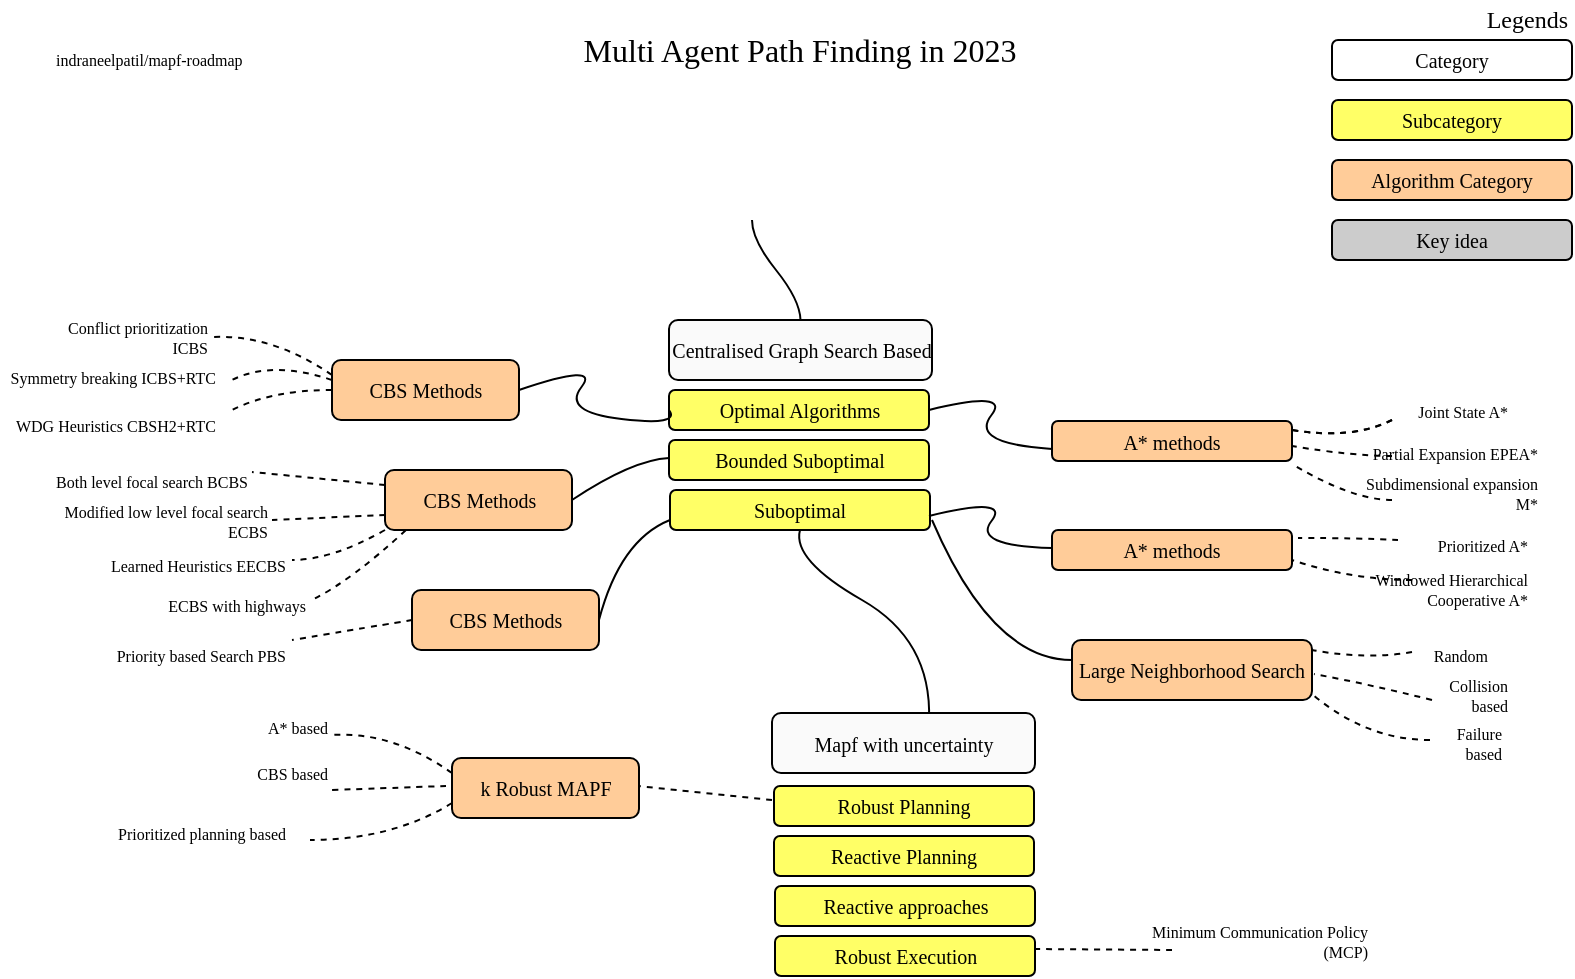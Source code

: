 <mxfile version="21.6.3" type="github">
  <diagram id="CwU8dhpzYnV2hqpYqISQ" name="Page-1">
    <mxGraphModel dx="763" dy="447" grid="1" gridSize="10" guides="1" tooltips="1" connect="1" arrows="1" fold="1" page="1" pageScale="1" pageWidth="827" pageHeight="1169" background="#ffffff" math="0" shadow="0">
      <root>
        <mxCell id="0" />
        <mxCell id="1" parent="0" />
        <mxCell id="4" value="Multi Agent Path Finding in 2023" style="text;html=1;strokeColor=none;fillColor=none;align=center;verticalAlign=middle;whiteSpace=wrap;rounded=0;comic=0;fontFamily=Verdana;fontSize=16;fontStyle=0" parent="1" vertex="1">
          <mxGeometry x="273.5" y="30" width="280" height="30" as="geometry" />
        </mxCell>
        <mxCell id="5" value="Legends" style="text;html=1;strokeColor=none;fillColor=none;align=right;verticalAlign=middle;whiteSpace=wrap;rounded=0;comic=0;fontFamily=Verdana;fontSize=12;" parent="1" vertex="1">
          <mxGeometry x="720" y="20" width="80" height="20" as="geometry" />
        </mxCell>
        <mxCell id="7" value="Subcategory" style="rounded=1;whiteSpace=wrap;html=1;comic=0;fontFamily=Verdana;fontSize=10;fillColor=#FFFF66;" parent="1" vertex="1">
          <mxGeometry x="680" y="70" width="120" height="20" as="geometry" />
        </mxCell>
        <mxCell id="9" value="Algorithm Category" style="rounded=1;whiteSpace=wrap;html=1;comic=0;fontFamily=Verdana;fontSize=10;fillColor=#FFCC99;" parent="1" vertex="1">
          <mxGeometry x="680" y="100" width="120" height="20" as="geometry" />
        </mxCell>
        <mxCell id="10" value="Key idea" style="rounded=1;whiteSpace=wrap;html=1;comic=0;fontFamily=Verdana;fontSize=10;fillColor=#CCCCCC;" parent="1" vertex="1">
          <mxGeometry x="680" y="130" width="120" height="20" as="geometry" />
        </mxCell>
        <mxCell id="15" value="" style="curved=1;endArrow=none;html=1;fontFamily=Verdana;fontSize=10;exitX=0.5;exitY=1;entryX=0.5;entryY=0;endFill=0;" parent="1" target="17" edge="1">
          <mxGeometry width="50" height="50" relative="1" as="geometry">
            <mxPoint x="390" y="130" as="sourcePoint" />
            <mxPoint x="360" y="190" as="targetPoint" />
            <Array as="points">
              <mxPoint x="390" y="140" />
              <mxPoint x="414" y="170" />
            </Array>
          </mxGeometry>
        </mxCell>
        <mxCell id="17" value="Centralised Graph Search Based" style="rounded=1;whiteSpace=wrap;html=1;comic=0;fontFamily=Verdana;fontSize=10;fillColor=#fafafa;" parent="1" vertex="1">
          <mxGeometry x="348.5" y="180" width="131.5" height="30" as="geometry" />
        </mxCell>
        <mxCell id="18" value="Optimal Algorithms" style="rounded=1;whiteSpace=wrap;html=1;comic=0;fontFamily=Verdana;fontSize=10;fillColor=#FFFF66;" parent="1" vertex="1">
          <mxGeometry x="348.5" y="215" width="130" height="20" as="geometry" />
        </mxCell>
        <mxCell id="20" value="Bounded Suboptimal" style="rounded=1;whiteSpace=wrap;html=1;comic=0;fontFamily=Verdana;fontSize=10;fillColor=#FFFF66;" parent="1" vertex="1">
          <mxGeometry x="348.5" y="240" width="130" height="20" as="geometry" />
        </mxCell>
        <mxCell id="52" value="" style="curved=1;endArrow=none;html=1;fontFamily=Verdana;fontSize=10;entryX=0.5;entryY=0;endFill=0;exitX=0.5;exitY=1;exitDx=0;exitDy=0;" parent="1" source="3GfHXLE6OEoNehkDiDL5-192" edge="1">
          <mxGeometry width="50" height="50" relative="1" as="geometry">
            <mxPoint x="420" y="290" as="sourcePoint" />
            <mxPoint x="478.5" y="380" as="targetPoint" />
            <Array as="points">
              <mxPoint x="410" y="300" />
              <mxPoint x="480" y="340" />
            </Array>
          </mxGeometry>
        </mxCell>
        <mxCell id="ac9188710934de2-52" value="" style="shape=image;html=1;verticalAlign=top;verticalLabelPosition=bottom;labelBackgroundColor=#ffffff;imageAspect=0;aspect=fixed;image=https://cdn1.iconfinder.com/data/icons/logotypes/32/github-128.png;rounded=1;glass=0;comic=0;strokeColor=#000000;fillColor=#FFFFFF;fontFamily=Verdana;fontSize=14;align=center;" parent="1" vertex="1">
          <mxGeometry x="20" y="40" width="20" height="20" as="geometry" />
        </mxCell>
        <mxCell id="ac9188710934de2-55" value="indraneelpatil/mapf-roadmap" style="text;html=1;strokeColor=none;fillColor=none;align=left;verticalAlign=middle;whiteSpace=wrap;rounded=0;comic=0;fontFamily=Verdana;fontSize=8;" parent="1" vertex="1">
          <mxGeometry x="40" y="42.5" width="260" height="15" as="geometry" />
        </mxCell>
        <mxCell id="3GfHXLE6OEoNehkDiDL5-192" value="Suboptimal" style="rounded=1;whiteSpace=wrap;html=1;comic=0;fontFamily=Verdana;fontSize=10;fillColor=#FFFF66;" vertex="1" parent="1">
          <mxGeometry x="349" y="265" width="130" height="20" as="geometry" />
        </mxCell>
        <mxCell id="3GfHXLE6OEoNehkDiDL5-195" value="" style="curved=1;endArrow=none;html=1;fontFamily=Verdana;fontSize=10;exitX=0;exitY=0.5;entryX=1;entryY=0.5;endFill=0;exitDx=0;exitDy=0;" edge="1" parent="1" source="3GfHXLE6OEoNehkDiDL5-196">
          <mxGeometry width="50" height="50" relative="1" as="geometry">
            <mxPoint x="589.5" y="247" as="sourcePoint" />
            <mxPoint x="478.5" y="225" as="targetPoint" />
            <Array as="points">
              <mxPoint x="559.5" y="247" />
              <mxPoint x="500" y="240" />
              <mxPoint x="519.5" y="215" />
            </Array>
          </mxGeometry>
        </mxCell>
        <mxCell id="3GfHXLE6OEoNehkDiDL5-196" value="A* methods" style="rounded=1;whiteSpace=wrap;html=1;comic=0;fontFamily=Verdana;fontSize=10;fillColor=#ffcc99;strokeColor=#000000;" vertex="1" parent="1">
          <mxGeometry x="540" y="230.5" width="120" height="20" as="geometry" />
        </mxCell>
        <mxCell id="3GfHXLE6OEoNehkDiDL5-197" value="Category" style="rounded=1;whiteSpace=wrap;html=1;comic=0;fontFamily=Verdana;fontSize=10;" vertex="1" parent="1">
          <mxGeometry x="680" y="40" width="120" height="20" as="geometry" />
        </mxCell>
        <mxCell id="3GfHXLE6OEoNehkDiDL5-198" value="" style="curved=1;endArrow=none;html=1;fontFamily=Verdana;fontSize=8;entryX=1;entryY=0.5;endFill=0;dashed=1;" edge="1" parent="1">
          <mxGeometry width="50" height="50" relative="1" as="geometry">
            <mxPoint x="710" y="230" as="sourcePoint" />
            <mxPoint x="660" y="235" as="targetPoint" />
            <Array as="points">
              <mxPoint x="690" y="240" />
            </Array>
          </mxGeometry>
        </mxCell>
        <mxCell id="3GfHXLE6OEoNehkDiDL5-199" value="Joint State A*" style="text;html=1;strokeColor=none;fillColor=none;align=right;verticalAlign=middle;whiteSpace=wrap;rounded=0;comic=0;fontFamily=Verdana;fontSize=8;" vertex="1" parent="1">
          <mxGeometry x="510" y="218" width="260" height="15" as="geometry" />
        </mxCell>
        <mxCell id="3GfHXLE6OEoNehkDiDL5-200" value="" style="curved=1;endArrow=none;html=1;fontFamily=Verdana;fontSize=8;entryX=1;entryY=0.5;endFill=0;dashed=1;" edge="1" parent="1">
          <mxGeometry width="50" height="50" relative="1" as="geometry">
            <mxPoint x="710" y="248" as="sourcePoint" />
            <mxPoint x="660" y="243" as="targetPoint" />
            <Array as="points">
              <mxPoint x="690" y="248" />
            </Array>
          </mxGeometry>
        </mxCell>
        <mxCell id="3GfHXLE6OEoNehkDiDL5-201" value="Partial Expansion EPEA*" style="text;html=1;strokeColor=none;fillColor=none;align=right;verticalAlign=middle;whiteSpace=wrap;rounded=0;comic=0;fontFamily=Verdana;fontSize=8;" vertex="1" parent="1">
          <mxGeometry x="695" y="240" width="90" height="13" as="geometry" />
        </mxCell>
        <mxCell id="3GfHXLE6OEoNehkDiDL5-202" value="" style="curved=1;endArrow=none;html=1;fontFamily=Verdana;fontSize=8;entryX=1;entryY=0.5;endFill=0;dashed=1;" edge="1" parent="1">
          <mxGeometry width="50" height="50" relative="1" as="geometry">
            <mxPoint x="710" y="270" as="sourcePoint" />
            <mxPoint x="660" y="252" as="targetPoint" />
            <Array as="points">
              <mxPoint x="690" y="270" />
            </Array>
          </mxGeometry>
        </mxCell>
        <mxCell id="3GfHXLE6OEoNehkDiDL5-203" value="Subdimensional expansion M*" style="text;html=1;strokeColor=none;fillColor=none;align=right;verticalAlign=middle;whiteSpace=wrap;rounded=0;comic=0;fontFamily=Verdana;fontSize=8;" vertex="1" parent="1">
          <mxGeometry x="695" y="260" width="90" height="13" as="geometry" />
        </mxCell>
        <mxCell id="3GfHXLE6OEoNehkDiDL5-204" value="CBS Methods" style="rounded=1;whiteSpace=wrap;html=1;comic=0;fontFamily=Verdana;fontSize=10;fillColor=#ffcc99;strokeColor=#000000;" vertex="1" parent="1">
          <mxGeometry x="180" y="200" width="93.5" height="30" as="geometry" />
        </mxCell>
        <mxCell id="3GfHXLE6OEoNehkDiDL5-205" value="" style="curved=1;endArrow=none;html=1;fontFamily=Verdana;fontSize=10;exitX=0;exitY=0.5;entryX=1;entryY=0.5;endFill=0;exitDx=0;exitDy=0;entryDx=0;entryDy=0;" edge="1" parent="1" source="18" target="3GfHXLE6OEoNehkDiDL5-204">
          <mxGeometry width="50" height="50" relative="1" as="geometry">
            <mxPoint x="335" y="227" as="sourcePoint" />
            <mxPoint x="273.5" y="211" as="targetPoint" />
            <Array as="points">
              <mxPoint x="354.5" y="233" />
              <mxPoint x="295" y="226" />
              <mxPoint x="314.5" y="201" />
            </Array>
          </mxGeometry>
        </mxCell>
        <mxCell id="3GfHXLE6OEoNehkDiDL5-206" value="" style="curved=1;endArrow=none;html=1;fontFamily=Verdana;fontSize=8;endFill=0;dashed=1;exitX=0;exitY=0.5;" edge="1" parent="1">
          <mxGeometry width="50" height="50" relative="1" as="geometry">
            <mxPoint x="180" y="210" as="sourcePoint" />
            <mxPoint x="130" y="210" as="targetPoint" />
            <Array as="points">
              <mxPoint x="150" y="200" />
            </Array>
          </mxGeometry>
        </mxCell>
        <mxCell id="3GfHXLE6OEoNehkDiDL5-207" value="Conflict prioritization ICBS" style="text;html=1;strokeColor=none;fillColor=none;align=right;verticalAlign=middle;whiteSpace=wrap;rounded=0;comic=0;fontFamily=Verdana;fontSize=8;" vertex="1" parent="1">
          <mxGeometry x="30" y="180" width="90" height="17" as="geometry" />
        </mxCell>
        <mxCell id="3GfHXLE6OEoNehkDiDL5-208" value="" style="curved=1;endArrow=none;html=1;fontFamily=Verdana;fontSize=8;endFill=0;dashed=1;exitX=0;exitY=0.5;exitDx=0;exitDy=0;" edge="1" parent="1" source="3GfHXLE6OEoNehkDiDL5-204">
          <mxGeometry width="50" height="50" relative="1" as="geometry">
            <mxPoint x="180" y="225" as="sourcePoint" />
            <mxPoint x="130" y="225" as="targetPoint" />
            <Array as="points">
              <mxPoint x="150" y="215" />
            </Array>
          </mxGeometry>
        </mxCell>
        <mxCell id="3GfHXLE6OEoNehkDiDL5-209" value="Symmetry breaking ICBS+RTC" style="text;html=1;strokeColor=none;fillColor=none;align=right;verticalAlign=middle;whiteSpace=wrap;rounded=0;comic=0;fontFamily=Verdana;fontSize=8;" vertex="1" parent="1">
          <mxGeometry x="14" y="201.5" width="110" height="15" as="geometry" />
        </mxCell>
        <mxCell id="3GfHXLE6OEoNehkDiDL5-210" value="" style="curved=1;endArrow=none;html=1;fontFamily=Verdana;fontSize=8;entryX=1;entryY=0.5;endFill=0;dashed=1;" edge="1" parent="1">
          <mxGeometry width="50" height="50" relative="1" as="geometry">
            <mxPoint x="710" y="230" as="sourcePoint" />
            <mxPoint x="660" y="235" as="targetPoint" />
            <Array as="points">
              <mxPoint x="690" y="240" />
            </Array>
          </mxGeometry>
        </mxCell>
        <mxCell id="3GfHXLE6OEoNehkDiDL5-212" value="WDG Heuristics CBSH2+RTC" style="text;html=1;strokeColor=none;fillColor=none;align=right;verticalAlign=middle;whiteSpace=wrap;rounded=0;comic=0;fontFamily=Verdana;fontSize=8;" vertex="1" parent="1">
          <mxGeometry x="14" y="225" width="110" height="15" as="geometry" />
        </mxCell>
        <mxCell id="3GfHXLE6OEoNehkDiDL5-214" value="" style="curved=1;endArrow=none;html=1;fontFamily=Verdana;fontSize=8;endFill=0;dashed=1;exitX=0;exitY=0.25;exitDx=0;exitDy=0;entryX=1;entryY=0.5;entryDx=0;entryDy=0;" edge="1" parent="1" source="3GfHXLE6OEoNehkDiDL5-204" target="3GfHXLE6OEoNehkDiDL5-207">
          <mxGeometry width="50" height="50" relative="1" as="geometry">
            <mxPoint x="180" y="197" as="sourcePoint" />
            <mxPoint x="130" y="197" as="targetPoint" />
            <Array as="points">
              <mxPoint x="150" y="187" />
            </Array>
          </mxGeometry>
        </mxCell>
        <mxCell id="3GfHXLE6OEoNehkDiDL5-215" value="CBS Methods" style="rounded=1;whiteSpace=wrap;html=1;comic=0;fontFamily=Verdana;fontSize=10;fillColor=#ffcc99;strokeColor=#000000;" vertex="1" parent="1">
          <mxGeometry x="206.5" y="255" width="93.5" height="30" as="geometry" />
        </mxCell>
        <mxCell id="3GfHXLE6OEoNehkDiDL5-216" value="" style="curved=1;endArrow=none;html=1;fontFamily=Verdana;fontSize=10;exitX=0;exitY=0.5;entryX=1;entryY=0.5;endFill=0;exitDx=0;exitDy=0;entryDx=0;entryDy=0;" edge="1" parent="1" target="3GfHXLE6OEoNehkDiDL5-215">
          <mxGeometry width="50" height="50" relative="1" as="geometry">
            <mxPoint x="348.5" y="249" as="sourcePoint" />
            <mxPoint x="273.5" y="239" as="targetPoint" />
            <Array as="points">
              <mxPoint x="330" y="250" />
            </Array>
          </mxGeometry>
        </mxCell>
        <mxCell id="3GfHXLE6OEoNehkDiDL5-217" value="" style="curved=1;endArrow=none;html=1;fontFamily=Verdana;fontSize=8;endFill=0;dashed=1;exitX=0;exitY=0.25;exitDx=0;exitDy=0;" edge="1" parent="1" source="3GfHXLE6OEoNehkDiDL5-215">
          <mxGeometry width="50" height="50" relative="1" as="geometry">
            <mxPoint x="200" y="256" as="sourcePoint" />
            <mxPoint x="140" y="256" as="targetPoint" />
            <Array as="points" />
          </mxGeometry>
        </mxCell>
        <mxCell id="3GfHXLE6OEoNehkDiDL5-218" value="Both level focal search BCBS" style="text;html=1;strokeColor=none;fillColor=none;align=right;verticalAlign=middle;whiteSpace=wrap;rounded=0;comic=0;fontFamily=Verdana;fontSize=8;" vertex="1" parent="1">
          <mxGeometry x="30" y="253" width="110" height="15" as="geometry" />
        </mxCell>
        <mxCell id="3GfHXLE6OEoNehkDiDL5-219" value="" style="curved=1;endArrow=none;html=1;fontFamily=Verdana;fontSize=8;endFill=0;dashed=1;exitX=0;exitY=0.75;exitDx=0;exitDy=0;" edge="1" parent="1" source="3GfHXLE6OEoNehkDiDL5-215">
          <mxGeometry width="50" height="50" relative="1" as="geometry">
            <mxPoint x="184" y="284.2" as="sourcePoint" />
            <mxPoint x="150" y="280" as="targetPoint" />
            <Array as="points" />
          </mxGeometry>
        </mxCell>
        <mxCell id="3GfHXLE6OEoNehkDiDL5-220" value="Modified low level focal search ECBS" style="text;html=1;strokeColor=none;fillColor=none;align=right;verticalAlign=middle;whiteSpace=wrap;rounded=0;comic=0;fontFamily=Verdana;fontSize=8;" vertex="1" parent="1">
          <mxGeometry x="40" y="273" width="110" height="15" as="geometry" />
        </mxCell>
        <mxCell id="3GfHXLE6OEoNehkDiDL5-221" value="" style="curved=1;endArrow=none;html=1;fontFamily=Verdana;fontSize=8;endFill=0;dashed=1;exitX=0;exitY=1;exitDx=0;exitDy=0;" edge="1" parent="1" source="3GfHXLE6OEoNehkDiDL5-215">
          <mxGeometry width="50" height="50" relative="1" as="geometry">
            <mxPoint x="210" y="276" as="sourcePoint" />
            <mxPoint x="160" y="300" as="targetPoint" />
            <Array as="points">
              <mxPoint x="180" y="300" />
            </Array>
          </mxGeometry>
        </mxCell>
        <mxCell id="3GfHXLE6OEoNehkDiDL5-222" value="Learned Heuristics EECBS" style="text;html=1;strokeColor=none;fillColor=none;align=right;verticalAlign=middle;whiteSpace=wrap;rounded=0;comic=0;fontFamily=Verdana;fontSize=8;" vertex="1" parent="1">
          <mxGeometry x="49" y="295" width="110" height="15" as="geometry" />
        </mxCell>
        <mxCell id="3GfHXLE6OEoNehkDiDL5-223" value="A* methods" style="rounded=1;whiteSpace=wrap;html=1;comic=0;fontFamily=Verdana;fontSize=10;fillColor=#ffcc99;strokeColor=#000000;" vertex="1" parent="1">
          <mxGeometry x="540" y="285" width="120" height="20" as="geometry" />
        </mxCell>
        <mxCell id="3GfHXLE6OEoNehkDiDL5-224" value="" style="curved=1;endArrow=none;html=1;fontFamily=Verdana;fontSize=10;exitX=0;exitY=0.5;entryX=1;entryY=0.5;endFill=0;exitDx=0;exitDy=0;" edge="1" parent="1">
          <mxGeometry width="50" height="50" relative="1" as="geometry">
            <mxPoint x="540" y="294" as="sourcePoint" />
            <mxPoint x="478.5" y="278" as="targetPoint" />
            <Array as="points">
              <mxPoint x="500" y="293" />
              <mxPoint x="519.5" y="268" />
            </Array>
          </mxGeometry>
        </mxCell>
        <mxCell id="3GfHXLE6OEoNehkDiDL5-226" value="" style="curved=1;endArrow=none;html=1;fontFamily=Verdana;fontSize=8;entryX=1;entryY=0.5;endFill=0;dashed=1;" edge="1" parent="1">
          <mxGeometry width="50" height="50" relative="1" as="geometry">
            <mxPoint x="713" y="290" as="sourcePoint" />
            <mxPoint x="663" y="289" as="targetPoint" />
            <Array as="points">
              <mxPoint x="693" y="289" />
            </Array>
          </mxGeometry>
        </mxCell>
        <mxCell id="3GfHXLE6OEoNehkDiDL5-227" value="Prioritized A*" style="text;html=1;strokeColor=none;fillColor=none;align=right;verticalAlign=middle;whiteSpace=wrap;rounded=0;comic=0;fontFamily=Verdana;fontSize=8;" vertex="1" parent="1">
          <mxGeometry x="720" y="285" width="60" height="15" as="geometry" />
        </mxCell>
        <mxCell id="3GfHXLE6OEoNehkDiDL5-228" value="" style="curved=1;endArrow=none;html=1;fontFamily=Verdana;fontSize=8;endFill=0;dashed=1;exitX=0;exitY=1;exitDx=0;exitDy=0;" edge="1" parent="1">
          <mxGeometry width="50" height="50" relative="1" as="geometry">
            <mxPoint x="217" y="285" as="sourcePoint" />
            <mxPoint x="170" y="320" as="targetPoint" />
            <Array as="points">
              <mxPoint x="190" y="310" />
            </Array>
          </mxGeometry>
        </mxCell>
        <mxCell id="3GfHXLE6OEoNehkDiDL5-229" value="ECBS with highways" style="text;html=1;strokeColor=none;fillColor=none;align=right;verticalAlign=middle;whiteSpace=wrap;rounded=0;comic=0;fontFamily=Verdana;fontSize=8;" vertex="1" parent="1">
          <mxGeometry x="59" y="315" width="110" height="15" as="geometry" />
        </mxCell>
        <mxCell id="3GfHXLE6OEoNehkDiDL5-230" value="Windowed Hierarchical Cooperative A*" style="text;html=1;strokeColor=none;fillColor=none;align=right;verticalAlign=middle;whiteSpace=wrap;rounded=0;comic=0;fontFamily=Verdana;fontSize=8;" vertex="1" parent="1">
          <mxGeometry x="700" y="307" width="80" height="15" as="geometry" />
        </mxCell>
        <mxCell id="3GfHXLE6OEoNehkDiDL5-235" value="" style="curved=1;endArrow=none;html=1;fontFamily=Verdana;fontSize=8;entryX=1;entryY=0.75;endFill=0;dashed=1;entryDx=0;entryDy=0;" edge="1" parent="1" target="3GfHXLE6OEoNehkDiDL5-223">
          <mxGeometry width="50" height="50" relative="1" as="geometry">
            <mxPoint x="720" y="310" as="sourcePoint" />
            <mxPoint x="670" y="305" as="targetPoint" />
            <Array as="points">
              <mxPoint x="690" y="310" />
            </Array>
          </mxGeometry>
        </mxCell>
        <mxCell id="3GfHXLE6OEoNehkDiDL5-236" value="CBS Methods" style="rounded=1;whiteSpace=wrap;html=1;comic=0;fontFamily=Verdana;fontSize=10;fillColor=#ffcc99;strokeColor=#000000;" vertex="1" parent="1">
          <mxGeometry x="220" y="315" width="93.5" height="30" as="geometry" />
        </mxCell>
        <mxCell id="3GfHXLE6OEoNehkDiDL5-238" value="" style="curved=1;endArrow=none;html=1;fontFamily=Verdana;fontSize=10;exitX=0;exitY=0.75;entryX=1;entryY=0.5;endFill=0;exitDx=0;exitDy=0;entryDx=0;entryDy=0;" edge="1" parent="1" source="3GfHXLE6OEoNehkDiDL5-192" target="3GfHXLE6OEoNehkDiDL5-236">
          <mxGeometry width="50" height="50" relative="1" as="geometry">
            <mxPoint x="372" y="305" as="sourcePoint" />
            <mxPoint x="323.5" y="326" as="targetPoint" />
            <Array as="points">
              <mxPoint x="324" y="290" />
            </Array>
          </mxGeometry>
        </mxCell>
        <mxCell id="3GfHXLE6OEoNehkDiDL5-239" value="" style="curved=1;endArrow=none;html=1;fontFamily=Verdana;fontSize=8;endFill=0;dashed=1;exitX=0;exitY=0.75;exitDx=0;exitDy=0;" edge="1" parent="1">
          <mxGeometry width="50" height="50" relative="1" as="geometry">
            <mxPoint x="220" y="330" as="sourcePoint" />
            <mxPoint x="160" y="340" as="targetPoint" />
            <Array as="points" />
          </mxGeometry>
        </mxCell>
        <mxCell id="3GfHXLE6OEoNehkDiDL5-240" value="Priority based Search PBS" style="text;html=1;strokeColor=none;fillColor=none;align=right;verticalAlign=middle;whiteSpace=wrap;rounded=0;comic=0;fontFamily=Verdana;fontSize=8;" vertex="1" parent="1">
          <mxGeometry x="49" y="340" width="110" height="15" as="geometry" />
        </mxCell>
        <mxCell id="3GfHXLE6OEoNehkDiDL5-243" value="" style="curved=1;endArrow=none;html=1;fontFamily=Verdana;fontSize=10;endFill=0;" edge="1" parent="1">
          <mxGeometry width="50" height="50" relative="1" as="geometry">
            <mxPoint x="550" y="350" as="sourcePoint" />
            <mxPoint x="480" y="280" as="targetPoint" />
            <Array as="points">
              <mxPoint x="510" y="350" />
            </Array>
          </mxGeometry>
        </mxCell>
        <mxCell id="3GfHXLE6OEoNehkDiDL5-244" value="Large Neighborhood Search" style="rounded=1;whiteSpace=wrap;html=1;comic=0;fontFamily=Verdana;fontSize=10;fillColor=#ffcc99;strokeColor=#000000;" vertex="1" parent="1">
          <mxGeometry x="550" y="340" width="120" height="30" as="geometry" />
        </mxCell>
        <mxCell id="3GfHXLE6OEoNehkDiDL5-247" value="" style="curved=1;endArrow=none;html=1;fontFamily=Verdana;fontSize=8;entryX=1;entryY=0.5;endFill=0;dashed=1;" edge="1" parent="1">
          <mxGeometry width="50" height="50" relative="1" as="geometry">
            <mxPoint x="720" y="346" as="sourcePoint" />
            <mxPoint x="670" y="345" as="targetPoint" />
            <Array as="points">
              <mxPoint x="697" y="350" />
            </Array>
          </mxGeometry>
        </mxCell>
        <mxCell id="3GfHXLE6OEoNehkDiDL5-248" value="Random" style="text;html=1;strokeColor=none;fillColor=none;align=right;verticalAlign=middle;whiteSpace=wrap;rounded=0;comic=0;fontFamily=Verdana;fontSize=8;" vertex="1" parent="1">
          <mxGeometry x="720" y="340" width="40" height="15" as="geometry" />
        </mxCell>
        <mxCell id="3GfHXLE6OEoNehkDiDL5-251" value="" style="curved=1;endArrow=none;html=1;fontFamily=Verdana;fontSize=8;entryX=1;entryY=0.5;endFill=0;dashed=1;" edge="1" parent="1">
          <mxGeometry width="50" height="50" relative="1" as="geometry">
            <mxPoint x="730" y="370" as="sourcePoint" />
            <mxPoint x="671" y="357" as="targetPoint" />
            <Array as="points">
              <mxPoint x="698" y="362" />
            </Array>
          </mxGeometry>
        </mxCell>
        <mxCell id="3GfHXLE6OEoNehkDiDL5-252" value="Collision based" style="text;html=1;strokeColor=none;fillColor=none;align=right;verticalAlign=middle;whiteSpace=wrap;rounded=0;comic=0;fontFamily=Verdana;fontSize=8;" vertex="1" parent="1">
          <mxGeometry x="730" y="360" width="40" height="15" as="geometry" />
        </mxCell>
        <mxCell id="3GfHXLE6OEoNehkDiDL5-253" value="" style="curved=1;endArrow=none;html=1;fontFamily=Verdana;fontSize=8;entryX=1;entryY=0.5;endFill=0;dashed=1;" edge="1" parent="1">
          <mxGeometry width="50" height="50" relative="1" as="geometry">
            <mxPoint x="729" y="390" as="sourcePoint" />
            <mxPoint x="670" y="367" as="targetPoint" />
            <Array as="points">
              <mxPoint x="697" y="390" />
            </Array>
          </mxGeometry>
        </mxCell>
        <mxCell id="3GfHXLE6OEoNehkDiDL5-254" value="Failure based" style="text;html=1;strokeColor=none;fillColor=none;align=right;verticalAlign=middle;whiteSpace=wrap;rounded=0;comic=0;fontFamily=Verdana;fontSize=8;" vertex="1" parent="1">
          <mxGeometry x="727" y="384" width="40" height="15" as="geometry" />
        </mxCell>
        <mxCell id="3GfHXLE6OEoNehkDiDL5-255" value="Mapf with uncertainty" style="rounded=1;whiteSpace=wrap;html=1;comic=0;fontFamily=Verdana;fontSize=10;fillColor=#fafafa;" vertex="1" parent="1">
          <mxGeometry x="400" y="376.5" width="131.5" height="30" as="geometry" />
        </mxCell>
        <mxCell id="3GfHXLE6OEoNehkDiDL5-257" value="Robust Planning" style="rounded=1;whiteSpace=wrap;html=1;comic=0;fontFamily=Verdana;fontSize=10;fillColor=#FFFF66;" vertex="1" parent="1">
          <mxGeometry x="401" y="413" width="130" height="20" as="geometry" />
        </mxCell>
        <mxCell id="3GfHXLE6OEoNehkDiDL5-258" value="Reactive Planning" style="rounded=1;whiteSpace=wrap;html=1;comic=0;fontFamily=Verdana;fontSize=10;fillColor=#FFFF66;" vertex="1" parent="1">
          <mxGeometry x="401" y="438" width="130" height="20" as="geometry" />
        </mxCell>
        <mxCell id="3GfHXLE6OEoNehkDiDL5-259" value="Reactive approaches" style="rounded=1;whiteSpace=wrap;html=1;comic=0;fontFamily=Verdana;fontSize=10;fillColor=#FFFF66;" vertex="1" parent="1">
          <mxGeometry x="401.5" y="463" width="130" height="20" as="geometry" />
        </mxCell>
        <mxCell id="3GfHXLE6OEoNehkDiDL5-260" value="Robust Execution" style="rounded=1;whiteSpace=wrap;html=1;comic=0;fontFamily=Verdana;fontSize=10;fillColor=#FFFF66;" vertex="1" parent="1">
          <mxGeometry x="401.5" y="488" width="130" height="20" as="geometry" />
        </mxCell>
        <mxCell id="3GfHXLE6OEoNehkDiDL5-263" value="" style="curved=1;endArrow=none;html=1;fontFamily=Verdana;fontSize=8;endFill=0;dashed=1;exitX=0;exitY=0.25;exitDx=0;exitDy=0;" edge="1" parent="1">
          <mxGeometry width="50" height="50" relative="1" as="geometry">
            <mxPoint x="400" y="420" as="sourcePoint" />
            <mxPoint x="333" y="413" as="targetPoint" />
            <Array as="points" />
          </mxGeometry>
        </mxCell>
        <mxCell id="3GfHXLE6OEoNehkDiDL5-265" value="" style="curved=1;endArrow=none;html=1;fontFamily=Verdana;fontSize=8;endFill=0;dashed=1;" edge="1" parent="1">
          <mxGeometry width="50" height="50" relative="1" as="geometry">
            <mxPoint x="600" y="495" as="sourcePoint" />
            <mxPoint x="531" y="494.5" as="targetPoint" />
            <Array as="points" />
          </mxGeometry>
        </mxCell>
        <mxCell id="3GfHXLE6OEoNehkDiDL5-266" value="Minimum Communication Policy (MCP)" style="text;html=1;strokeColor=none;fillColor=none;align=right;verticalAlign=middle;whiteSpace=wrap;rounded=0;comic=0;fontFamily=Verdana;fontSize=8;" vertex="1" parent="1">
          <mxGeometry x="590" y="483" width="110" height="15" as="geometry" />
        </mxCell>
        <mxCell id="3GfHXLE6OEoNehkDiDL5-267" value="k Robust MAPF" style="rounded=1;whiteSpace=wrap;html=1;comic=0;fontFamily=Verdana;fontSize=10;fillColor=#ffcc99;strokeColor=#000000;" vertex="1" parent="1">
          <mxGeometry x="240" y="399" width="93.5" height="30" as="geometry" />
        </mxCell>
        <mxCell id="3GfHXLE6OEoNehkDiDL5-268" value="" style="curved=1;endArrow=none;html=1;fontFamily=Verdana;fontSize=8;endFill=0;dashed=1;exitX=0;exitY=0.25;exitDx=0;exitDy=0;entryX=1;entryY=0.5;entryDx=0;entryDy=0;" edge="1" parent="1">
          <mxGeometry width="50" height="50" relative="1" as="geometry">
            <mxPoint x="240" y="406.5" as="sourcePoint" />
            <mxPoint x="180" y="387.5" as="targetPoint" />
            <Array as="points">
              <mxPoint x="210" y="385.5" />
            </Array>
          </mxGeometry>
        </mxCell>
        <mxCell id="3GfHXLE6OEoNehkDiDL5-269" value="A* based" style="text;html=1;strokeColor=none;fillColor=none;align=right;verticalAlign=middle;whiteSpace=wrap;rounded=0;comic=0;fontFamily=Verdana;fontSize=8;" vertex="1" parent="1">
          <mxGeometry x="70" y="376.5" width="110" height="15" as="geometry" />
        </mxCell>
        <mxCell id="3GfHXLE6OEoNehkDiDL5-270" value="" style="curved=1;endArrow=none;html=1;fontFamily=Verdana;fontSize=8;endFill=0;dashed=1;exitX=0;exitY=0.75;exitDx=0;exitDy=0;" edge="1" parent="1">
          <mxGeometry width="50" height="50" relative="1" as="geometry">
            <mxPoint x="237" y="413" as="sourcePoint" />
            <mxPoint x="180" y="415" as="targetPoint" />
            <Array as="points" />
          </mxGeometry>
        </mxCell>
        <mxCell id="3GfHXLE6OEoNehkDiDL5-271" value="CBS based" style="text;html=1;strokeColor=none;fillColor=none;align=right;verticalAlign=middle;whiteSpace=wrap;rounded=0;comic=0;fontFamily=Verdana;fontSize=8;" vertex="1" parent="1">
          <mxGeometry x="70" y="399" width="110" height="15" as="geometry" />
        </mxCell>
        <mxCell id="3GfHXLE6OEoNehkDiDL5-272" value="" style="curved=1;endArrow=none;html=1;fontFamily=Verdana;fontSize=8;endFill=0;dashed=1;exitX=0;exitY=0.75;exitDx=0;exitDy=0;" edge="1" parent="1" source="3GfHXLE6OEoNehkDiDL5-267">
          <mxGeometry width="50" height="50" relative="1" as="geometry">
            <mxPoint x="229" y="450" as="sourcePoint" />
            <mxPoint x="169" y="440" as="targetPoint" />
            <Array as="points">
              <mxPoint x="210" y="440" />
            </Array>
          </mxGeometry>
        </mxCell>
        <mxCell id="3GfHXLE6OEoNehkDiDL5-273" value="Prioritized planning based" style="text;html=1;strokeColor=none;fillColor=none;align=right;verticalAlign=middle;whiteSpace=wrap;rounded=0;comic=0;fontFamily=Verdana;fontSize=8;" vertex="1" parent="1">
          <mxGeometry x="49" y="429" width="110" height="15" as="geometry" />
        </mxCell>
      </root>
    </mxGraphModel>
  </diagram>
</mxfile>
